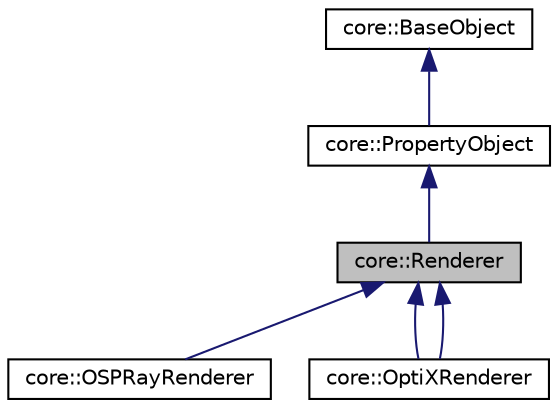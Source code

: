 digraph "core::Renderer"
{
 // LATEX_PDF_SIZE
  edge [fontname="Helvetica",fontsize="10",labelfontname="Helvetica",labelfontsize="10"];
  node [fontname="Helvetica",fontsize="10",shape=record];
  Node1 [label="core::Renderer",height=0.2,width=0.4,color="black", fillcolor="grey75", style="filled", fontcolor="black",tooltip="Renderer class inherits from PropertyObject class The Renderer class has methods to render a FrameBuf..."];
  Node2 -> Node1 [dir="back",color="midnightblue",fontsize="10",style="solid",fontname="Helvetica"];
  Node2 [label="core::PropertyObject",height=0.2,width=0.4,color="black", fillcolor="white", style="filled",URL="$d7/d67/classcore_1_1PropertyObject.html",tooltip=" "];
  Node3 -> Node2 [dir="back",color="midnightblue",fontsize="10",style="solid",fontname="Helvetica"];
  Node3 [label="core::BaseObject",height=0.2,width=0.4,color="black", fillcolor="white", style="filled",URL="$d1/dc6/classcore_1_1BaseObject.html",tooltip=" "];
  Node1 -> Node4 [dir="back",color="midnightblue",fontsize="10",style="solid",fontname="Helvetica"];
  Node4 [label="core::OSPRayRenderer",height=0.2,width=0.4,color="black", fillcolor="white", style="filled",URL="$db/d67/classcore_1_1OSPRayRenderer.html",tooltip=" "];
  Node1 -> Node5 [dir="back",color="midnightblue",fontsize="10",style="solid",fontname="Helvetica"];
  Node5 [label="core::OptiXRenderer",height=0.2,width=0.4,color="black", fillcolor="white", style="filled",URL="$d4/d9b/classcore_1_1OptiXRenderer.html",tooltip=" "];
  Node1 -> Node5 [dir="back",color="midnightblue",fontsize="10",style="solid",fontname="Helvetica"];
}
